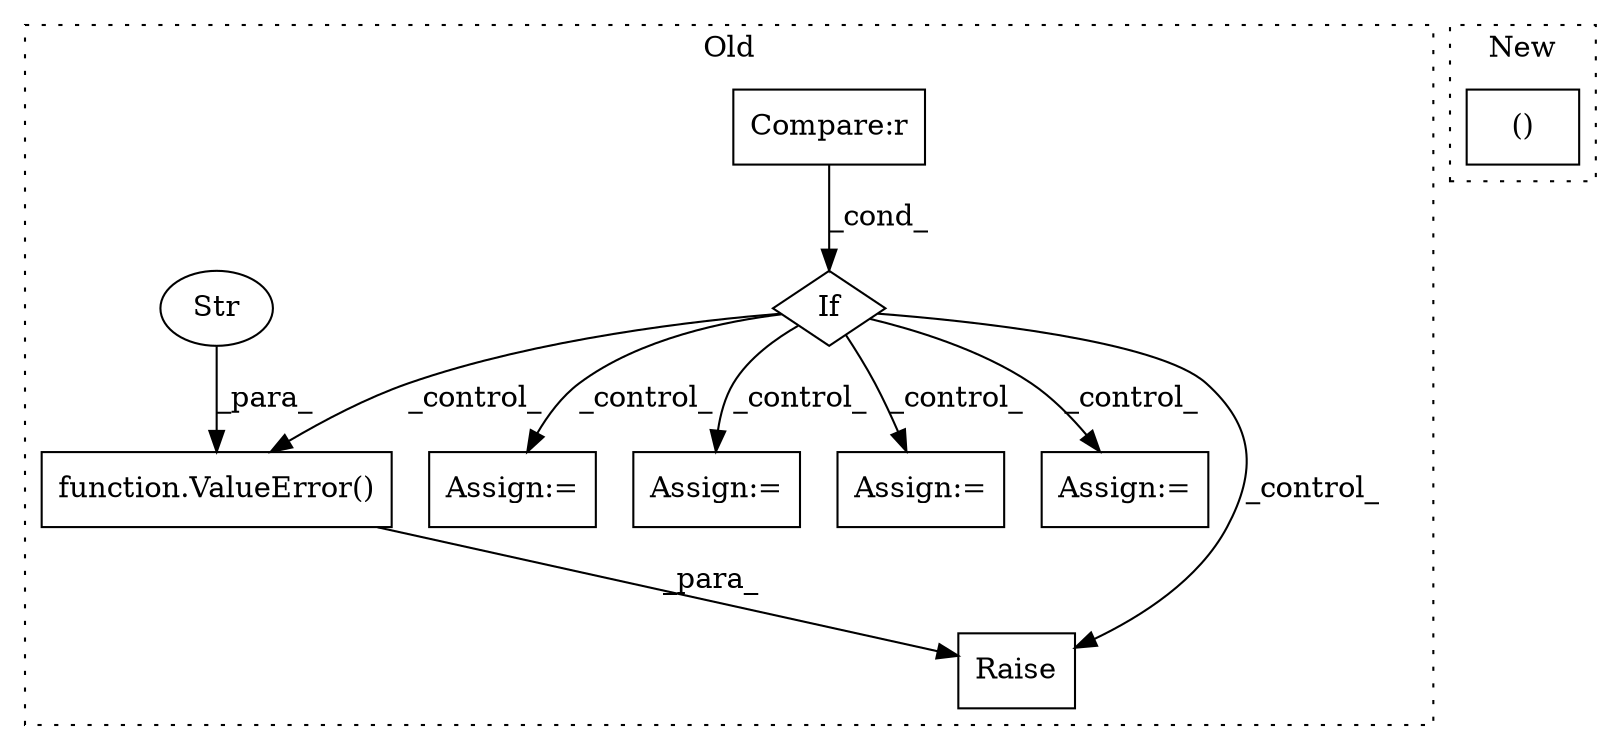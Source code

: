 digraph G {
subgraph cluster0 {
1 [label="Raise" a="91" s="7145" l="6" shape="box"];
3 [label="If" a="96" s="6643" l="3" shape="diamond"];
4 [label="Compare:r" a="40" s="6646" l="35" shape="box"];
5 [label="Assign:=" a="68" s="6847" l="3" shape="box"];
6 [label="Assign:=" a="68" s="7022" l="3" shape="box"];
7 [label="Assign:=" a="68" s="7091" l="3" shape="box"];
8 [label="function.ValueError()" a="75" s="7151,7251" l="28,14" shape="box"];
9 [label="Assign:=" a="68" s="6779" l="3" shape="box"];
10 [label="Str" a="66" s="7179" l="72" shape="ellipse"];
label = "Old";
style="dotted";
}
subgraph cluster1 {
2 [label="()" a="54" s="8021" l="98" shape="box"];
label = "New";
style="dotted";
}
3 -> 8 [label="_control_"];
3 -> 1 [label="_control_"];
3 -> 5 [label="_control_"];
3 -> 6 [label="_control_"];
3 -> 7 [label="_control_"];
3 -> 9 [label="_control_"];
4 -> 3 [label="_cond_"];
8 -> 1 [label="_para_"];
10 -> 8 [label="_para_"];
}